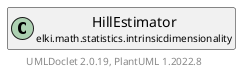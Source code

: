 @startuml
    remove .*\.(Instance|Par|Parameterizer|Factory)$
    set namespaceSeparator none
    hide empty fields
    hide empty methods

    class "<size:14>HillEstimator.Par\n<size:10>elki.math.statistics.intrinsicdimensionality" as elki.math.statistics.intrinsicdimensionality.HillEstimator.Par [[HillEstimator.Par.html]] {
        +make(): HillEstimator
    }

    interface "<size:14>Parameterizer\n<size:10>elki.utilities.optionhandling" as elki.utilities.optionhandling.Parameterizer [[../../../utilities/optionhandling/Parameterizer.html]] {
        {abstract} +make(): Object
    }
    class "<size:14>HillEstimator\n<size:10>elki.math.statistics.intrinsicdimensionality" as elki.math.statistics.intrinsicdimensionality.HillEstimator [[HillEstimator.html]]

    elki.utilities.optionhandling.Parameterizer <|.. elki.math.statistics.intrinsicdimensionality.HillEstimator.Par
    elki.math.statistics.intrinsicdimensionality.HillEstimator +-- elki.math.statistics.intrinsicdimensionality.HillEstimator.Par

    center footer UMLDoclet 2.0.19, PlantUML 1.2022.8
@enduml
